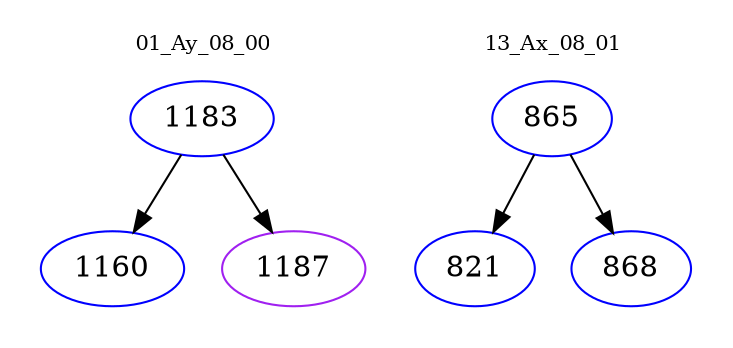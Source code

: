 digraph{
subgraph cluster_0 {
color = white
label = "01_Ay_08_00";
fontsize=10;
T0_1183 [label="1183", color="blue"]
T0_1183 -> T0_1160 [color="black"]
T0_1160 [label="1160", color="blue"]
T0_1183 -> T0_1187 [color="black"]
T0_1187 [label="1187", color="purple"]
}
subgraph cluster_1 {
color = white
label = "13_Ax_08_01";
fontsize=10;
T1_865 [label="865", color="blue"]
T1_865 -> T1_821 [color="black"]
T1_821 [label="821", color="blue"]
T1_865 -> T1_868 [color="black"]
T1_868 [label="868", color="blue"]
}
}

